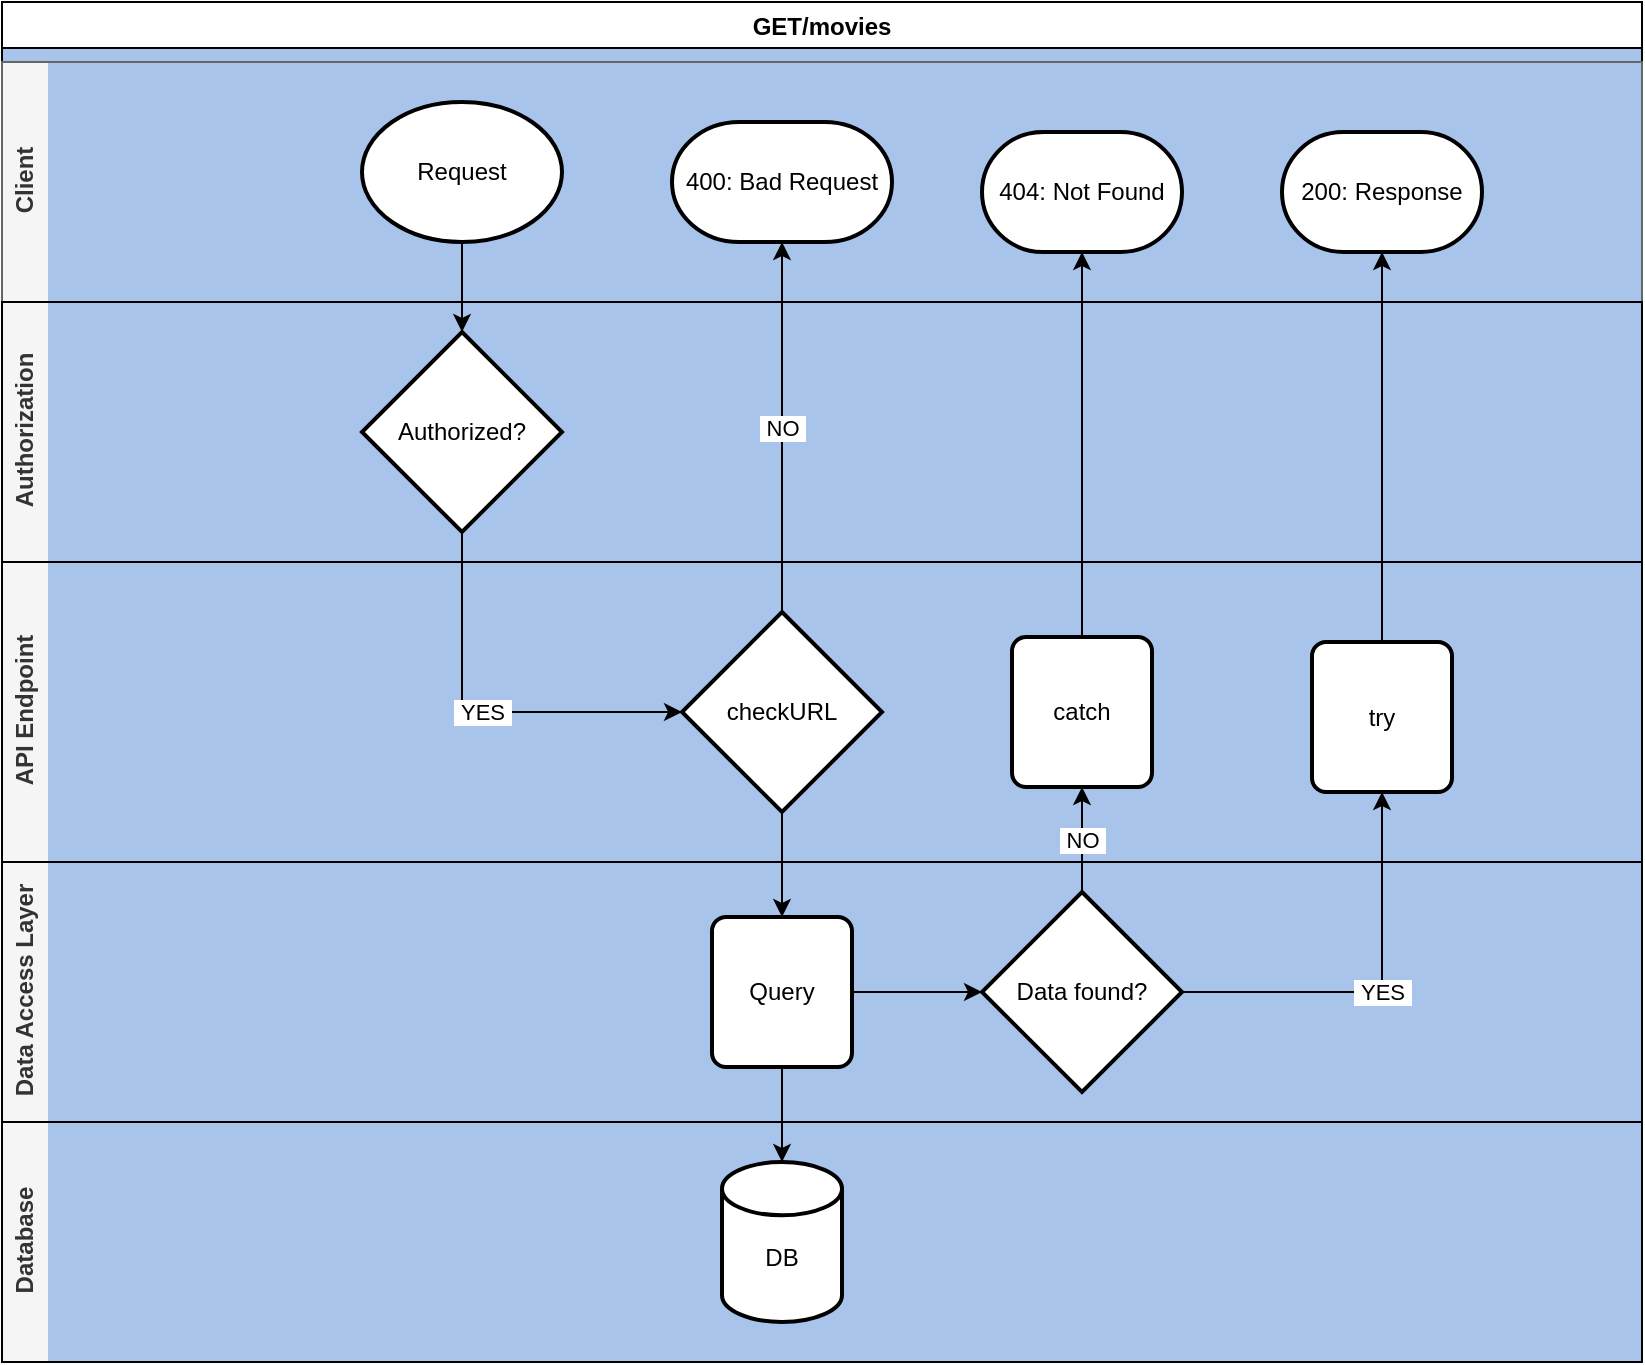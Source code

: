 <mxfile version="20.0.3" type="github">
  <diagram id="C5RBs43oDa-KdzZeNtuy" name="Page-1">
    <mxGraphModel dx="1332" dy="754" grid="1" gridSize="10" guides="1" tooltips="1" connect="1" arrows="1" fold="1" page="1" pageScale="1" pageWidth="827" pageHeight="1169" math="0" shadow="0">
      <root>
        <mxCell id="WIyWlLk6GJQsqaUBKTNV-0" />
        <mxCell id="WIyWlLk6GJQsqaUBKTNV-1" parent="WIyWlLk6GJQsqaUBKTNV-0" />
        <mxCell id="Q2JHpyXK3tvcLyVBupTh-1" value="GET/movies" style="swimlane;swimlaneLine=1;glass=0;shadow=0;rounded=0;sketch=0;swimlaneFillColor=#A9C4EB;" parent="WIyWlLk6GJQsqaUBKTNV-1" vertex="1">
          <mxGeometry x="100" y="60" width="820" height="680" as="geometry" />
        </mxCell>
        <mxCell id="Q2JHpyXK3tvcLyVBupTh-2" value="Client" style="swimlane;html=1;horizontal=0;swimlaneLine=0;fillColor=#f5f5f5;strokeColor=#666666;fontColor=#333333;" parent="Q2JHpyXK3tvcLyVBupTh-1" vertex="1">
          <mxGeometry y="30" width="820" height="120" as="geometry">
            <mxRectangle x="260" y="330" width="30" height="50" as="alternateBounds" />
          </mxGeometry>
        </mxCell>
        <mxCell id="Q2JHpyXK3tvcLyVBupTh-7" value="Request" style="strokeWidth=2;html=1;shape=mxgraph.flowchart.start_1;whiteSpace=wrap;" parent="Q2JHpyXK3tvcLyVBupTh-2" vertex="1">
          <mxGeometry x="180" y="20" width="100" height="70" as="geometry" />
        </mxCell>
        <mxCell id="Q2JHpyXK3tvcLyVBupTh-25" value="400: Bad Request" style="strokeWidth=2;html=1;shape=mxgraph.flowchart.terminator;whiteSpace=wrap;" parent="Q2JHpyXK3tvcLyVBupTh-2" vertex="1">
          <mxGeometry x="335" y="30" width="110" height="60" as="geometry" />
        </mxCell>
        <mxCell id="Q2JHpyXK3tvcLyVBupTh-32" value="404: Not Found" style="strokeWidth=2;html=1;shape=mxgraph.flowchart.terminator;whiteSpace=wrap;" parent="Q2JHpyXK3tvcLyVBupTh-2" vertex="1">
          <mxGeometry x="490" y="35" width="100" height="60" as="geometry" />
        </mxCell>
        <mxCell id="ZfSD3USpCY6e5y5g9DAe-16" value="200: Response" style="strokeWidth=2;html=1;shape=mxgraph.flowchart.terminator;whiteSpace=wrap;" parent="Q2JHpyXK3tvcLyVBupTh-2" vertex="1">
          <mxGeometry x="640" y="35" width="100" height="60" as="geometry" />
        </mxCell>
        <mxCell id="Q2JHpyXK3tvcLyVBupTh-4" value="Authorization" style="swimlane;html=1;horizontal=0;swimlaneLine=0;fillColor=#f5f5f5;fontColor=#333333;" parent="Q2JHpyXK3tvcLyVBupTh-1" vertex="1">
          <mxGeometry y="150" width="820" height="130" as="geometry">
            <mxRectangle x="260" y="330" width="30" height="50" as="alternateBounds" />
          </mxGeometry>
        </mxCell>
        <mxCell id="Q2JHpyXK3tvcLyVBupTh-8" value="Authorized?" style="strokeWidth=2;html=1;shape=mxgraph.flowchart.decision;whiteSpace=wrap;" parent="Q2JHpyXK3tvcLyVBupTh-4" vertex="1">
          <mxGeometry x="180" y="15" width="100" height="100" as="geometry" />
        </mxCell>
        <mxCell id="Q2JHpyXK3tvcLyVBupTh-5" value="API Endpoint" style="swimlane;html=1;horizontal=0;swimlaneLine=0;fillColor=#f5f5f5;fontColor=#333333;" parent="Q2JHpyXK3tvcLyVBupTh-1" vertex="1">
          <mxGeometry y="280" width="820" height="150" as="geometry">
            <mxRectangle y="280" width="30" height="50" as="alternateBounds" />
          </mxGeometry>
        </mxCell>
        <mxCell id="Q2JHpyXK3tvcLyVBupTh-14" value="checkURL" style="strokeWidth=2;html=1;shape=mxgraph.flowchart.decision;whiteSpace=wrap;" parent="Q2JHpyXK3tvcLyVBupTh-5" vertex="1">
          <mxGeometry x="340" y="25" width="100" height="100" as="geometry" />
        </mxCell>
        <mxCell id="ZfSD3USpCY6e5y5g9DAe-8" value="catch" style="rounded=1;whiteSpace=wrap;html=1;absoluteArcSize=1;arcSize=14;strokeWidth=2;shadow=0;glass=0;sketch=0;gradientColor=none;" parent="Q2JHpyXK3tvcLyVBupTh-5" vertex="1">
          <mxGeometry x="505" y="37.5" width="70" height="75" as="geometry" />
        </mxCell>
        <mxCell id="ZfSD3USpCY6e5y5g9DAe-14" value="try" style="rounded=1;whiteSpace=wrap;html=1;absoluteArcSize=1;arcSize=14;strokeWidth=2;shadow=0;glass=0;sketch=0;gradientColor=none;" parent="Q2JHpyXK3tvcLyVBupTh-5" vertex="1">
          <mxGeometry x="655" y="40" width="70" height="75" as="geometry" />
        </mxCell>
        <mxCell id="Q2JHpyXK3tvcLyVBupTh-9" style="edgeStyle=orthogonalEdgeStyle;rounded=0;orthogonalLoop=1;jettySize=auto;html=1;entryX=0.5;entryY=0;entryDx=0;entryDy=0;entryPerimeter=0;" parent="Q2JHpyXK3tvcLyVBupTh-1" source="Q2JHpyXK3tvcLyVBupTh-7" target="Q2JHpyXK3tvcLyVBupTh-8" edge="1">
          <mxGeometry relative="1" as="geometry" />
        </mxCell>
        <mxCell id="Q2JHpyXK3tvcLyVBupTh-6" value="Data Access Layer" style="swimlane;html=1;horizontal=0;swimlaneLine=0;startSize=23;fillColor=#f5f5f5;fontColor=#333333;" parent="Q2JHpyXK3tvcLyVBupTh-1" vertex="1">
          <mxGeometry y="430" width="820" height="130" as="geometry">
            <mxRectangle x="260" y="330" width="30" height="50" as="alternateBounds" />
          </mxGeometry>
        </mxCell>
        <mxCell id="ZfSD3USpCY6e5y5g9DAe-12" style="edgeStyle=orthogonalEdgeStyle;rounded=0;orthogonalLoop=1;jettySize=auto;html=1;entryX=0;entryY=0.5;entryDx=0;entryDy=0;entryPerimeter=0;" parent="Q2JHpyXK3tvcLyVBupTh-6" source="Q2JHpyXK3tvcLyVBupTh-17" target="ZfSD3USpCY6e5y5g9DAe-11" edge="1">
          <mxGeometry relative="1" as="geometry" />
        </mxCell>
        <mxCell id="Q2JHpyXK3tvcLyVBupTh-17" value="Query" style="rounded=1;whiteSpace=wrap;html=1;absoluteArcSize=1;arcSize=14;strokeWidth=2;shadow=0;glass=0;sketch=0;gradientColor=none;" parent="Q2JHpyXK3tvcLyVBupTh-6" vertex="1">
          <mxGeometry x="355" y="27.5" width="70" height="75" as="geometry" />
        </mxCell>
        <mxCell id="ZfSD3USpCY6e5y5g9DAe-11" value="Data found?" style="strokeWidth=2;html=1;shape=mxgraph.flowchart.decision;whiteSpace=wrap;" parent="Q2JHpyXK3tvcLyVBupTh-6" vertex="1">
          <mxGeometry x="490" y="15" width="100" height="100" as="geometry" />
        </mxCell>
        <mxCell id="Q2JHpyXK3tvcLyVBupTh-26" value="&amp;nbsp;NO&amp;nbsp;" style="edgeStyle=orthogonalEdgeStyle;rounded=0;orthogonalLoop=1;jettySize=auto;html=1;" parent="Q2JHpyXK3tvcLyVBupTh-1" source="Q2JHpyXK3tvcLyVBupTh-14" target="Q2JHpyXK3tvcLyVBupTh-25" edge="1">
          <mxGeometry relative="1" as="geometry" />
        </mxCell>
        <mxCell id="ZfSD3USpCY6e5y5g9DAe-1" value="Database" style="swimlane;html=1;horizontal=0;swimlaneLine=0;startSize=23;fillColor=#f5f5f5;fontColor=#333333;" parent="Q2JHpyXK3tvcLyVBupTh-1" vertex="1">
          <mxGeometry y="560" width="820" height="120" as="geometry">
            <mxRectangle x="260" y="330" width="30" height="50" as="alternateBounds" />
          </mxGeometry>
        </mxCell>
        <mxCell id="ZfSD3USpCY6e5y5g9DAe-2" value="&lt;br&gt;DB" style="strokeWidth=2;html=1;shape=mxgraph.flowchart.database;whiteSpace=wrap;rounded=0;shadow=0;glass=0;sketch=0;gradientColor=none;" parent="ZfSD3USpCY6e5y5g9DAe-1" vertex="1">
          <mxGeometry x="360" y="20" width="60" height="80" as="geometry" />
        </mxCell>
        <mxCell id="ZfSD3USpCY6e5y5g9DAe-5" value="&amp;nbsp;YES&amp;nbsp;" style="edgeStyle=orthogonalEdgeStyle;rounded=0;orthogonalLoop=1;jettySize=auto;html=1;entryX=0;entryY=0.5;entryDx=0;entryDy=0;entryPerimeter=0;" parent="Q2JHpyXK3tvcLyVBupTh-1" source="Q2JHpyXK3tvcLyVBupTh-8" target="Q2JHpyXK3tvcLyVBupTh-14" edge="1">
          <mxGeometry relative="1" as="geometry">
            <Array as="points">
              <mxPoint x="230" y="355" />
            </Array>
          </mxGeometry>
        </mxCell>
        <mxCell id="ZfSD3USpCY6e5y5g9DAe-6" style="edgeStyle=orthogonalEdgeStyle;rounded=0;orthogonalLoop=1;jettySize=auto;html=1;" parent="Q2JHpyXK3tvcLyVBupTh-1" source="Q2JHpyXK3tvcLyVBupTh-17" target="ZfSD3USpCY6e5y5g9DAe-2" edge="1">
          <mxGeometry relative="1" as="geometry" />
        </mxCell>
        <mxCell id="ZfSD3USpCY6e5y5g9DAe-7" style="edgeStyle=orthogonalEdgeStyle;rounded=0;orthogonalLoop=1;jettySize=auto;html=1;entryX=0.5;entryY=0;entryDx=0;entryDy=0;" parent="Q2JHpyXK3tvcLyVBupTh-1" source="Q2JHpyXK3tvcLyVBupTh-14" target="Q2JHpyXK3tvcLyVBupTh-17" edge="1">
          <mxGeometry relative="1" as="geometry" />
        </mxCell>
        <mxCell id="ZfSD3USpCY6e5y5g9DAe-10" style="edgeStyle=orthogonalEdgeStyle;rounded=0;orthogonalLoop=1;jettySize=auto;html=1;entryX=0.5;entryY=1;entryDx=0;entryDy=0;entryPerimeter=0;" parent="Q2JHpyXK3tvcLyVBupTh-1" source="ZfSD3USpCY6e5y5g9DAe-8" target="Q2JHpyXK3tvcLyVBupTh-32" edge="1">
          <mxGeometry relative="1" as="geometry" />
        </mxCell>
        <mxCell id="ZfSD3USpCY6e5y5g9DAe-13" value="&amp;nbsp;NO&amp;nbsp;" style="edgeStyle=orthogonalEdgeStyle;rounded=0;orthogonalLoop=1;jettySize=auto;html=1;entryX=0.5;entryY=1;entryDx=0;entryDy=0;" parent="Q2JHpyXK3tvcLyVBupTh-1" source="ZfSD3USpCY6e5y5g9DAe-11" target="ZfSD3USpCY6e5y5g9DAe-8" edge="1">
          <mxGeometry relative="1" as="geometry" />
        </mxCell>
        <mxCell id="ZfSD3USpCY6e5y5g9DAe-15" value="&amp;nbsp;YES&amp;nbsp;" style="edgeStyle=orthogonalEdgeStyle;rounded=0;orthogonalLoop=1;jettySize=auto;html=1;entryX=0.5;entryY=1;entryDx=0;entryDy=0;" parent="Q2JHpyXK3tvcLyVBupTh-1" source="ZfSD3USpCY6e5y5g9DAe-11" target="ZfSD3USpCY6e5y5g9DAe-14" edge="1">
          <mxGeometry relative="1" as="geometry" />
        </mxCell>
        <mxCell id="ZfSD3USpCY6e5y5g9DAe-17" style="edgeStyle=orthogonalEdgeStyle;rounded=0;orthogonalLoop=1;jettySize=auto;html=1;entryX=0.5;entryY=1;entryDx=0;entryDy=0;entryPerimeter=0;" parent="Q2JHpyXK3tvcLyVBupTh-1" source="ZfSD3USpCY6e5y5g9DAe-14" target="ZfSD3USpCY6e5y5g9DAe-16" edge="1">
          <mxGeometry relative="1" as="geometry" />
        </mxCell>
      </root>
    </mxGraphModel>
  </diagram>
</mxfile>
